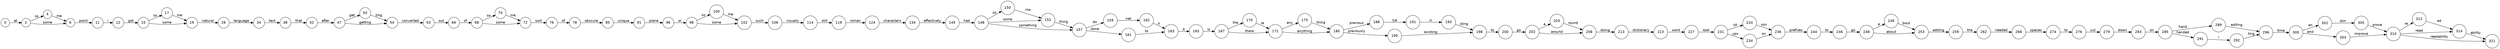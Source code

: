 digraph {
    graph [rankdir=LR
          ,margin=0
          ,splines=spline];
    node [shape=circle
         ,fontname=Helvetica];
    edge [fontname=Helvetica];
    0 [label=0];
    2 [label=2];
    4 [label=4];
    6 [label=6];
    11 [label=11];
    12 [label=12];
    15 [label=15];
    17 [label=17];
    19 [label=19];
    26 [label=26];
    34 [label=34];
    38 [label=38];
    42 [label=42];
    47 [label=47];
    50 [label=50];
    54 [label=54];
    63 [label=63];
    66 [label=66];
    68 [label=68];
    70 [label=70];
    72 [label=72];
    76 [label=76];
    78 [label=78];
    85 [label=85];
    91 [label=91];
    96 [label=96];
    98 [label=98];
    100 [label=100];
    102 [label=102];
    106 [label=106];
    114 [label=114];
    119 [label=119];
    124 [label=124];
    134 [label=134];
    145 [label=145];
    148 [label=148];
    150 [label=150];
    152 [label=152];
    157 [label=157];
    159 [label=159];
    161 [label=161];
    162 [label=162];
    163 [label=163];
    165 [label=165];
    167 [label=167];
    170 [label=170];
    172 [label=172];
    175 [label=175];
    180 [label=180];
    188 [label=188];
    190 [label=190];
    191 [label=191];
    193 [label=193];
    198 [label=198];
    200 [label=200];
    202 [label=202];
    203 [label=203];
    208 [label=208];
    213 [label=213];
    223 [label=223];
    227 [label=227];
    231 [label=231];
    233 [label=233];
    234 [label=234];
    236 [label=236];
    244 [label=244];
    246 [label=246];
    248 [label=248];
    249 [label=249];
    253 [label=253];
    259 [label=259];
    262 [label=262];
    268 [label=268];
    274 [label=274];
    276 [label=276];
    279 [label=279];
    283 [label=283];
    285 [label=285];
    289 [label=289];
    291 [label=291];
    292 [label=292];
    296 [label=296];
    300 [label=300];
    302 [label=302];
    303 [label=303];
    305 [label=305];
    310 [label=310];
    312 [label=312];
    314 [label=314];
    321 [label=321];
    0 -> 2 [label=at];
    2 -> 4 [label=so];
    2 -> 6 [label=some];
    4 -> 6 [label=me];
    6 -> 11 [label=point];
    11 -> 12 [label=i];
    12 -> 15 [label=got];
    15 -> 17 [label=so];
    15 -> 19 [label=some];
    17 -> 19 [label=me];
    19 -> 26 [label=natural];
    26 -> 34 [label=language];
    34 -> 38 [label=text];
    38 -> 42 [label=that];
    42 -> 47 [label=after];
    47 -> 50 [label=get];
    47 -> 54 [label=getting];
    50 -> 54 [label=ting];
    54 -> 63 [label=converted];
    63 -> 66 [label=out];
    66 -> 68 [label=of];
    68 -> 70 [label=so];
    68 -> 72 [label=some];
    70 -> 72 [label=me];
    72 -> 76 [label=sort];
    76 -> 78 [label=of];
    78 -> 85 [label=obscure];
    85 -> 91 [label=unique];
    91 -> 96 [label=plane];
    96 -> 98 [label=or];
    98 -> 100 [label=so];
    98 -> 102 [label=some];
    100 -> 102 [label=me];
    102 -> 106 [label=such];
    106 -> 114 [label=visually];
    114 -> 119 [label=still];
    119 -> 124 [label=roman];
    124 -> 134 [label=characters];
    134 -> 145 [label=effectively];
    145 -> 148 [label=had];
    148 -> 150 [label=so];
    148 -> 152 [label=some];
    148 -> 157 [label=something];
    150 -> 152 [label=me];
    152 -> 157 [label=thing];
    157 -> 159 [label=do];
    157 -> 161 [label=done];
    159 -> 162 [label=net];
    161 -> 163 [label=to];
    162 -> 163 [label=o];
    163 -> 165 [label=it];
    165 -> 167 [label=is];
    167 -> 170 [label=the];
    167 -> 172 [label=there];
    170 -> 172 [label=re];
    172 -> 175 [label=any];
    172 -> 180 [label=anything];
    175 -> 180 [label=thing];
    180 -> 188 [label=previous];
    180 -> 190 [label=previously];
    188 -> 191 [label=lye];
    190 -> 198 [label=existing];
    191 -> 193 [label=xi];
    193 -> 198 [label=sting];
    198 -> 200 [label=to];
    200 -> 202 [label=go];
    202 -> 203 [label=a];
    202 -> 208 [label=around];
    203 -> 208 [label=round];
    208 -> 213 [label=doing];
    213 -> 223 [label=dictionary];
    223 -> 227 [label=word];
    227 -> 231 [label=look];
    231 -> 233 [label=up];
    231 -> 234 [label=ups];
    233 -> 236 [label=son];
    234 -> 236 [label=on];
    236 -> 244 [label=prefixes];
    244 -> 246 [label=to];
    246 -> 248 [label=go];
    248 -> 249 [label=a];
    248 -> 253 [label=about];
    249 -> 253 [label=bout];
    253 -> 259 [label=adding];
    259 -> 262 [label=the];
    262 -> 268 [label=needed];
    268 -> 274 [label=spaces];
    274 -> 276 [label=to];
    276 -> 279 [label=cut];
    279 -> 283 [label=down];
    283 -> 285 [label=on];
    285 -> 289 [label=hand];
    285 -> 291 [label=handed];
    289 -> 296 [label=editing];
    291 -> 292 [label=i];
    292 -> 296 [label=ting];
    296 -> 300 [label=time];
    300 -> 302 [label=an];
    300 -> 303 [label=and];
    302 -> 305 [label=dim];
    303 -> 310 [label=improve];
    305 -> 310 [label=prove];
    310 -> 312 [label=re];
    310 -> 314 [label=read];
    310 -> 321 [label=readability];
    312 -> 314 [label=ad];
    314 -> 321 [label=ability];
}